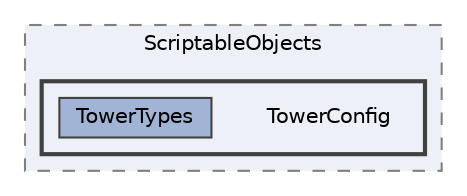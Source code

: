 digraph "C:/Users/rober/Documents/5.GameDev/UnityProject/True-GameDev/Tower Defense/Assets/_1.Scripts/Configs/ScriptableObjects/TowerConfig"
{
 // LATEX_PDF_SIZE
  bgcolor="transparent";
  edge [fontname=Helvetica,fontsize=10,labelfontname=Helvetica,labelfontsize=10];
  node [fontname=Helvetica,fontsize=10,shape=box,height=0.2,width=0.4];
  compound=true
  subgraph clusterdir_532058913216790353299fab5089e5ec {
    graph [ bgcolor="#edf0f7", pencolor="grey50", label="ScriptableObjects", fontname=Helvetica,fontsize=10 style="filled,dashed", URL="dir_532058913216790353299fab5089e5ec.html",tooltip=""]
  subgraph clusterdir_644425be68bdc9e3d01ee5c7bbcba118 {
    graph [ bgcolor="#edf0f7", pencolor="grey25", label="", fontname=Helvetica,fontsize=10 style="filled,bold", URL="dir_644425be68bdc9e3d01ee5c7bbcba118.html",tooltip=""]
    dir_644425be68bdc9e3d01ee5c7bbcba118 [shape=plaintext, label="TowerConfig"];
  dir_e0830d49e75e3195ce5eed77489f3f7e [label="TowerTypes", fillcolor="#a2b4d6", color="grey25", style="filled", URL="dir_e0830d49e75e3195ce5eed77489f3f7e.html",tooltip=""];
  }
  }
}
